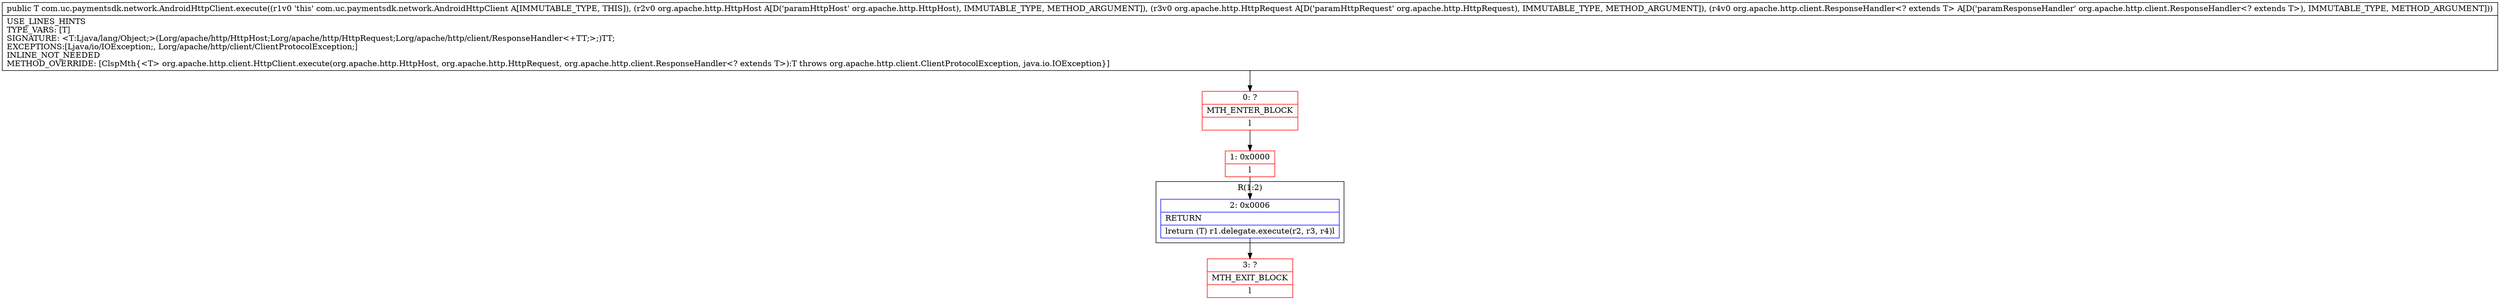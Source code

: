 digraph "CFG forcom.uc.paymentsdk.network.AndroidHttpClient.execute(Lorg\/apache\/http\/HttpHost;Lorg\/apache\/http\/HttpRequest;Lorg\/apache\/http\/client\/ResponseHandler;)Ljava\/lang\/Object;" {
subgraph cluster_Region_1700276167 {
label = "R(1:2)";
node [shape=record,color=blue];
Node_2 [shape=record,label="{2\:\ 0x0006|RETURN\l|lreturn (T) r1.delegate.execute(r2, r3, r4)l}"];
}
Node_0 [shape=record,color=red,label="{0\:\ ?|MTH_ENTER_BLOCK\l|l}"];
Node_1 [shape=record,color=red,label="{1\:\ 0x0000|l}"];
Node_3 [shape=record,color=red,label="{3\:\ ?|MTH_EXIT_BLOCK\l|l}"];
MethodNode[shape=record,label="{public T com.uc.paymentsdk.network.AndroidHttpClient.execute((r1v0 'this' com.uc.paymentsdk.network.AndroidHttpClient A[IMMUTABLE_TYPE, THIS]), (r2v0 org.apache.http.HttpHost A[D('paramHttpHost' org.apache.http.HttpHost), IMMUTABLE_TYPE, METHOD_ARGUMENT]), (r3v0 org.apache.http.HttpRequest A[D('paramHttpRequest' org.apache.http.HttpRequest), IMMUTABLE_TYPE, METHOD_ARGUMENT]), (r4v0 org.apache.http.client.ResponseHandler\<? extends T\> A[D('paramResponseHandler' org.apache.http.client.ResponseHandler\<? extends T\>), IMMUTABLE_TYPE, METHOD_ARGUMENT]))  | USE_LINES_HINTS\lTYPE_VARS: [T]\lSIGNATURE: \<T:Ljava\/lang\/Object;\>(Lorg\/apache\/http\/HttpHost;Lorg\/apache\/http\/HttpRequest;Lorg\/apache\/http\/client\/ResponseHandler\<+TT;\>;)TT;\lEXCEPTIONS:[Ljava\/io\/IOException;, Lorg\/apache\/http\/client\/ClientProtocolException;]\lINLINE_NOT_NEEDED\lMETHOD_OVERRIDE: [ClspMth\{\<T\> org.apache.http.client.HttpClient.execute(org.apache.http.HttpHost, org.apache.http.HttpRequest, org.apache.http.client.ResponseHandler\<? extends T\>):T throws org.apache.http.client.ClientProtocolException, java.io.IOException\}]\l}"];
MethodNode -> Node_0;
Node_2 -> Node_3;
Node_0 -> Node_1;
Node_1 -> Node_2;
}


